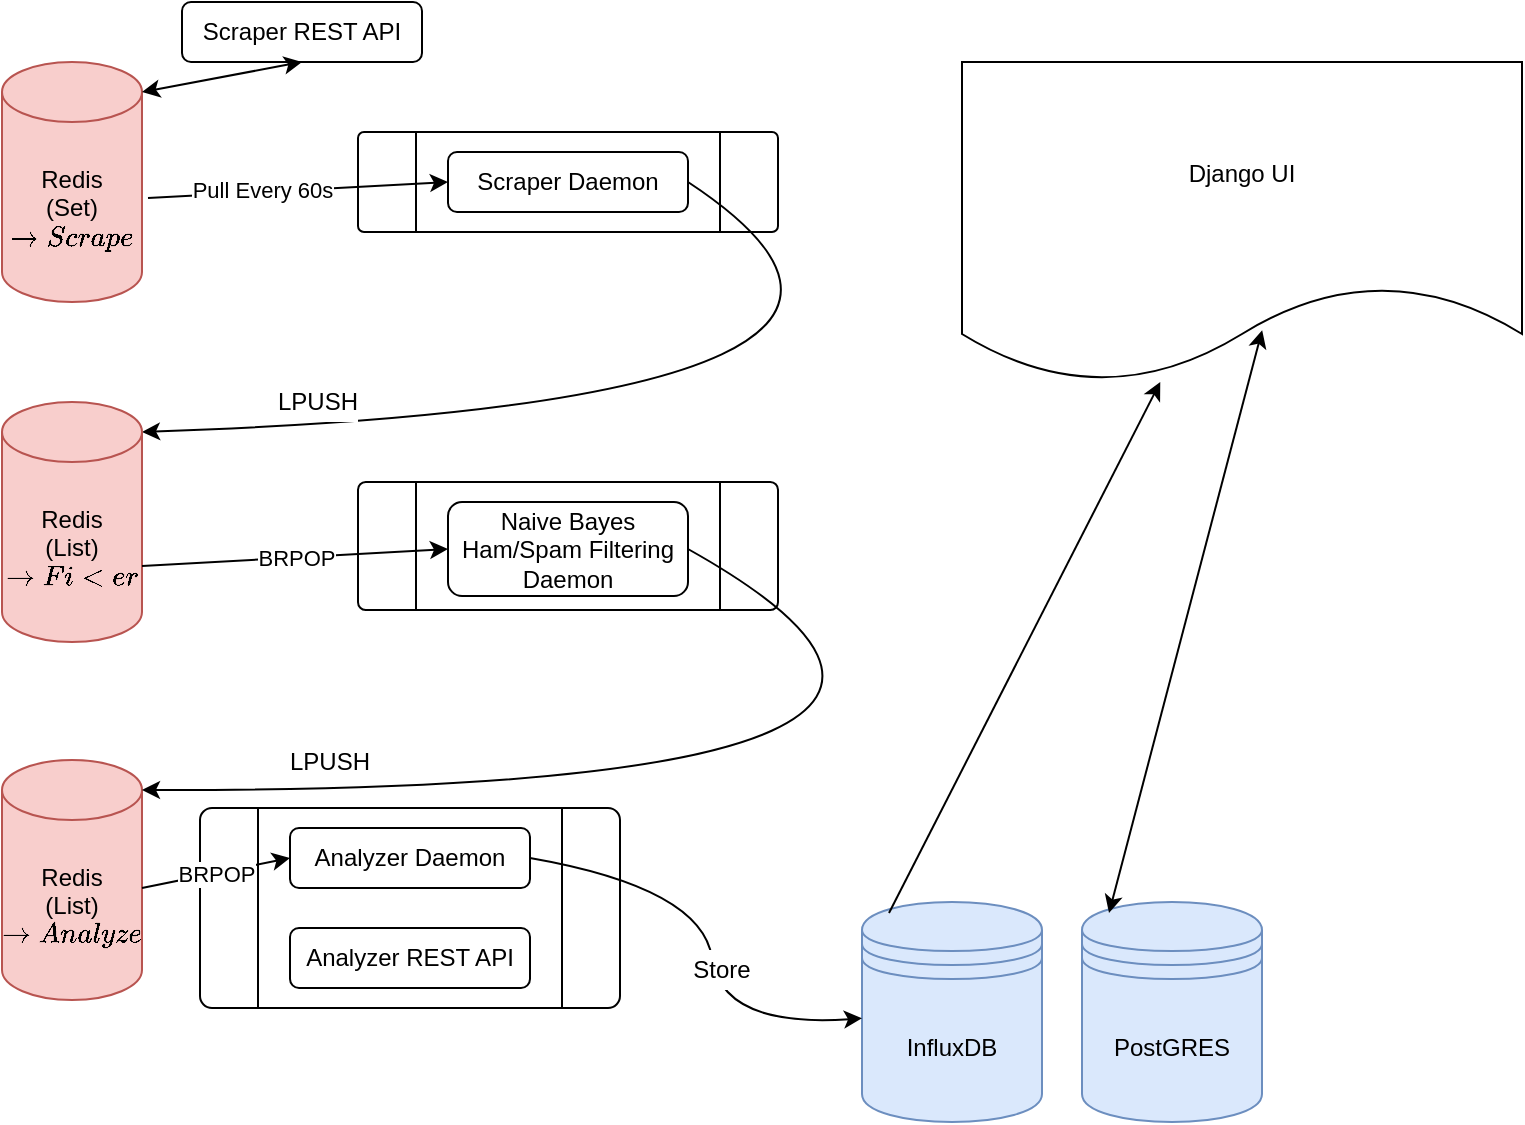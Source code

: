 <mxfile version="14.2.4" type="device"><diagram id="6nX0ZyyjzhJjLZEyY7_v" name="Page-1"><mxGraphModel dx="1193" dy="762" grid="1" gridSize="10" guides="1" tooltips="1" connect="1" arrows="1" fold="1" page="1" pageScale="1" pageWidth="850" pageHeight="1100" math="0" shadow="0"><root><mxCell id="0"/><mxCell id="1" parent="0"/><mxCell id="cHdXbMH2qWFlB_j9Fafg-1" value="Redis&lt;br&gt;(Set)&lt;br&gt;`toScrape`" style="shape=cylinder3;whiteSpace=wrap;html=1;boundedLbl=1;backgroundOutline=1;size=15;fillColor=#f8cecc;strokeColor=#b85450;" parent="1" vertex="1"><mxGeometry x="40" y="40" width="70" height="120" as="geometry"/></mxCell><mxCell id="cHdXbMH2qWFlB_j9Fafg-2" value="" style="verticalLabelPosition=bottom;verticalAlign=top;html=1;shape=process;whiteSpace=wrap;rounded=1;size=0.14;arcSize=6;" parent="1" vertex="1"><mxGeometry x="218" y="75" width="210" height="50" as="geometry"/></mxCell><mxCell id="cHdXbMH2qWFlB_j9Fafg-5" value="Scraper Daemon" style="rounded=1;whiteSpace=wrap;html=1;" parent="1" vertex="1"><mxGeometry x="263" y="85" width="120" height="30" as="geometry"/></mxCell><mxCell id="cHdXbMH2qWFlB_j9Fafg-6" value="Scraper REST API" style="rounded=1;whiteSpace=wrap;html=1;" parent="1" vertex="1"><mxGeometry x="130" y="10" width="120" height="30" as="geometry"/></mxCell><mxCell id="cHdXbMH2qWFlB_j9Fafg-7" value="" style="verticalLabelPosition=bottom;verticalAlign=top;html=1;shape=process;whiteSpace=wrap;rounded=1;size=0.14;arcSize=6;" parent="1" vertex="1"><mxGeometry x="139" y="413" width="210" height="100" as="geometry"/></mxCell><mxCell id="cHdXbMH2qWFlB_j9Fafg-8" value="Analyzer&amp;nbsp;Daemon" style="rounded=1;whiteSpace=wrap;html=1;" parent="1" vertex="1"><mxGeometry x="184" y="423" width="120" height="30" as="geometry"/></mxCell><mxCell id="cHdXbMH2qWFlB_j9Fafg-9" value="Analyzer REST API" style="rounded=1;whiteSpace=wrap;html=1;" parent="1" vertex="1"><mxGeometry x="184" y="473" width="120" height="30" as="geometry"/></mxCell><mxCell id="cHdXbMH2qWFlB_j9Fafg-11" value="Redis&lt;br&gt;(List)&lt;br&gt;`toAnalyze`" style="shape=cylinder3;whiteSpace=wrap;html=1;boundedLbl=1;backgroundOutline=1;size=15;fillColor=#f8cecc;strokeColor=#b85450;" parent="1" vertex="1"><mxGeometry x="40" y="389" width="70" height="120" as="geometry"/></mxCell><mxCell id="cHdXbMH2qWFlB_j9Fafg-12" value="" style="endArrow=classic;html=1;exitX=1.043;exitY=0.567;exitDx=0;exitDy=0;exitPerimeter=0;entryX=0;entryY=0.5;entryDx=0;entryDy=0;" parent="1" source="cHdXbMH2qWFlB_j9Fafg-1" target="cHdXbMH2qWFlB_j9Fafg-5" edge="1"><mxGeometry relative="1" as="geometry"><mxPoint x="210" y="300" as="sourcePoint"/><mxPoint x="470" y="330" as="targetPoint"/></mxGeometry></mxCell><mxCell id="cHdXbMH2qWFlB_j9Fafg-13" value="Pull Every 60s" style="edgeLabel;resizable=0;html=1;align=center;verticalAlign=middle;" parent="cHdXbMH2qWFlB_j9Fafg-12" connectable="0" vertex="1"><mxGeometry relative="1" as="geometry"><mxPoint x="-17.9" as="offset"/></mxGeometry></mxCell><mxCell id="cHdXbMH2qWFlB_j9Fafg-16" value="" style="endArrow=classic;html=1;exitX=1;exitY=0.5;exitDx=0;exitDy=0;exitPerimeter=0;entryX=0;entryY=0.5;entryDx=0;entryDy=0;" parent="1" target="cHdXbMH2qWFlB_j9Fafg-8" edge="1"><mxGeometry relative="1" as="geometry"><mxPoint x="110" y="453" as="sourcePoint"/><mxPoint x="90" y="683" as="targetPoint"/></mxGeometry></mxCell><mxCell id="cHdXbMH2qWFlB_j9Fafg-17" value="BRPOP" style="edgeLabel;resizable=0;html=1;align=center;verticalAlign=middle;" parent="cHdXbMH2qWFlB_j9Fafg-16" connectable="0" vertex="1"><mxGeometry relative="1" as="geometry"/></mxCell><mxCell id="cHdXbMH2qWFlB_j9Fafg-18" value="InfluxDB" style="shape=datastore;whiteSpace=wrap;html=1;fillColor=#dae8fc;strokeColor=#6c8ebf;" parent="1" vertex="1"><mxGeometry x="470" y="460" width="90" height="110" as="geometry"/></mxCell><mxCell id="cHdXbMH2qWFlB_j9Fafg-20" value="" style="endArrow=classic;html=1;curved=1;exitX=1;exitY=0.5;exitDx=0;exitDy=0;entryX=1;entryY=0;entryDx=0;entryDy=15;entryPerimeter=0;" parent="1" source="cHdXbMH2qWFlB_j9Fafg-5" edge="1" target="YGWokAIRGEn0frYRsYP_-1"><mxGeometry relative="1" as="geometry"><mxPoint x="335" y="110" as="sourcePoint"/><mxPoint x="480" y="240" as="targetPoint"/><Array as="points"><mxPoint x="550" y="210"/></Array></mxGeometry></mxCell><mxCell id="cHdXbMH2qWFlB_j9Fafg-22" value="LPUSH" style="text;html=1;strokeColor=none;align=center;verticalAlign=middle;whiteSpace=wrap;rounded=0;fillColor=#ffffff;" parent="1" vertex="1"><mxGeometry x="178" y="200" width="40" height="20" as="geometry"/></mxCell><mxCell id="cHdXbMH2qWFlB_j9Fafg-25" value="" style="curved=1;endArrow=classic;html=1;strokeWidth=1;exitX=1;exitY=0.5;exitDx=0;exitDy=0;" parent="1" source="cHdXbMH2qWFlB_j9Fafg-8" target="cHdXbMH2qWFlB_j9Fafg-18" edge="1"><mxGeometry width="50" height="50" relative="1" as="geometry"><mxPoint x="470" y="493" as="sourcePoint"/><mxPoint x="520" y="443" as="targetPoint"/><Array as="points"><mxPoint x="390" y="453"/><mxPoint x="400" y="523"/></Array></mxGeometry></mxCell><mxCell id="cHdXbMH2qWFlB_j9Fafg-26" value="Store" style="text;html=1;strokeColor=none;align=center;verticalAlign=middle;whiteSpace=wrap;rounded=0;fillColor=#ffffff;" parent="1" vertex="1"><mxGeometry x="380" y="484" width="40" height="20" as="geometry"/></mxCell><mxCell id="YGWokAIRGEn0frYRsYP_-1" value="Redis&lt;br&gt;(List)&lt;br&gt;`toFilter`" style="shape=cylinder3;whiteSpace=wrap;html=1;boundedLbl=1;backgroundOutline=1;size=15;fillColor=#f8cecc;strokeColor=#b85450;" vertex="1" parent="1"><mxGeometry x="40" y="210" width="70" height="120" as="geometry"/></mxCell><mxCell id="YGWokAIRGEn0frYRsYP_-3" value="" style="verticalLabelPosition=bottom;verticalAlign=top;html=1;shape=process;whiteSpace=wrap;rounded=1;size=0.14;arcSize=6;" vertex="1" parent="1"><mxGeometry x="218" y="250" width="210" height="64" as="geometry"/></mxCell><mxCell id="YGWokAIRGEn0frYRsYP_-4" value="Naive Bayes&lt;br&gt;Ham/Spam Filtering&lt;br&gt;Daemon" style="rounded=1;whiteSpace=wrap;html=1;" vertex="1" parent="1"><mxGeometry x="263" y="260" width="120" height="47" as="geometry"/></mxCell><mxCell id="YGWokAIRGEn0frYRsYP_-7" value="" style="endArrow=classic;html=1;entryX=0;entryY=0.5;entryDx=0;entryDy=0;" edge="1" parent="1" target="YGWokAIRGEn0frYRsYP_-4"><mxGeometry relative="1" as="geometry"><mxPoint x="110" y="292" as="sourcePoint"/><mxPoint x="169" y="484" as="targetPoint"/></mxGeometry></mxCell><mxCell id="YGWokAIRGEn0frYRsYP_-8" value="BRPOP" style="edgeLabel;resizable=0;html=1;align=center;verticalAlign=middle;" connectable="0" vertex="1" parent="YGWokAIRGEn0frYRsYP_-7"><mxGeometry relative="1" as="geometry"/></mxCell><mxCell id="YGWokAIRGEn0frYRsYP_-12" style="edgeStyle=orthogonalEdgeStyle;rounded=0;orthogonalLoop=1;jettySize=auto;html=1;exitX=0.5;exitY=1;exitDx=0;exitDy=0;" edge="1" parent="1" source="YGWokAIRGEn0frYRsYP_-3" target="YGWokAIRGEn0frYRsYP_-3"><mxGeometry relative="1" as="geometry"/></mxCell><mxCell id="YGWokAIRGEn0frYRsYP_-14" value="" style="endArrow=classic;html=1;curved=1;exitX=1;exitY=0.5;exitDx=0;exitDy=0;entryX=1;entryY=0;entryDx=0;entryDy=15;entryPerimeter=0;" edge="1" parent="1" source="YGWokAIRGEn0frYRsYP_-4" target="cHdXbMH2qWFlB_j9Fafg-11"><mxGeometry relative="1" as="geometry"><mxPoint x="460" y="330" as="sourcePoint"/><mxPoint x="590" y="507" as="targetPoint"/><Array as="points"><mxPoint x="600" y="405"/></Array></mxGeometry></mxCell><mxCell id="YGWokAIRGEn0frYRsYP_-15" value="LPUSH" style="text;html=1;strokeColor=none;align=center;verticalAlign=middle;whiteSpace=wrap;rounded=0;fillColor=#ffffff;" vertex="1" parent="1"><mxGeometry x="184" y="380" width="40" height="20" as="geometry"/></mxCell><mxCell id="YGWokAIRGEn0frYRsYP_-16" value="Django UI" style="shape=document;whiteSpace=wrap;html=1;boundedLbl=1;" vertex="1" parent="1"><mxGeometry x="520" y="40" width="280" height="160" as="geometry"/></mxCell><mxCell id="YGWokAIRGEn0frYRsYP_-17" value="" style="endArrow=classic;html=1;exitX=0.15;exitY=0.05;exitDx=0;exitDy=0;exitPerimeter=0;" edge="1" parent="1" source="cHdXbMH2qWFlB_j9Fafg-18" target="YGWokAIRGEn0frYRsYP_-16"><mxGeometry width="50" height="50" relative="1" as="geometry"><mxPoint x="540" y="250" as="sourcePoint"/><mxPoint x="520" y="230" as="targetPoint"/></mxGeometry></mxCell><mxCell id="YGWokAIRGEn0frYRsYP_-19" value="PostGRES" style="shape=datastore;whiteSpace=wrap;html=1;fillColor=#dae8fc;strokeColor=#6c8ebf;" vertex="1" parent="1"><mxGeometry x="580" y="460" width="90" height="110" as="geometry"/></mxCell><mxCell id="YGWokAIRGEn0frYRsYP_-20" value="" style="endArrow=classic;startArrow=classic;html=1;exitX=0.15;exitY=0.05;exitDx=0;exitDy=0;exitPerimeter=0;entryX=0.536;entryY=0.838;entryDx=0;entryDy=0;entryPerimeter=0;" edge="1" parent="1" source="YGWokAIRGEn0frYRsYP_-19" target="YGWokAIRGEn0frYRsYP_-16"><mxGeometry width="50" height="50" relative="1" as="geometry"><mxPoint x="400" y="320" as="sourcePoint"/><mxPoint x="450" y="270" as="targetPoint"/></mxGeometry></mxCell><mxCell id="YGWokAIRGEn0frYRsYP_-22" value="" style="endArrow=classic;startArrow=classic;html=1;entryX=0.5;entryY=1;entryDx=0;entryDy=0;exitX=1;exitY=0;exitDx=0;exitDy=15;exitPerimeter=0;" edge="1" parent="1" source="cHdXbMH2qWFlB_j9Fafg-1" target="cHdXbMH2qWFlB_j9Fafg-6"><mxGeometry width="50" height="50" relative="1" as="geometry"><mxPoint x="150" y="110" as="sourcePoint"/><mxPoint x="200" y="60" as="targetPoint"/></mxGeometry></mxCell></root></mxGraphModel></diagram></mxfile>